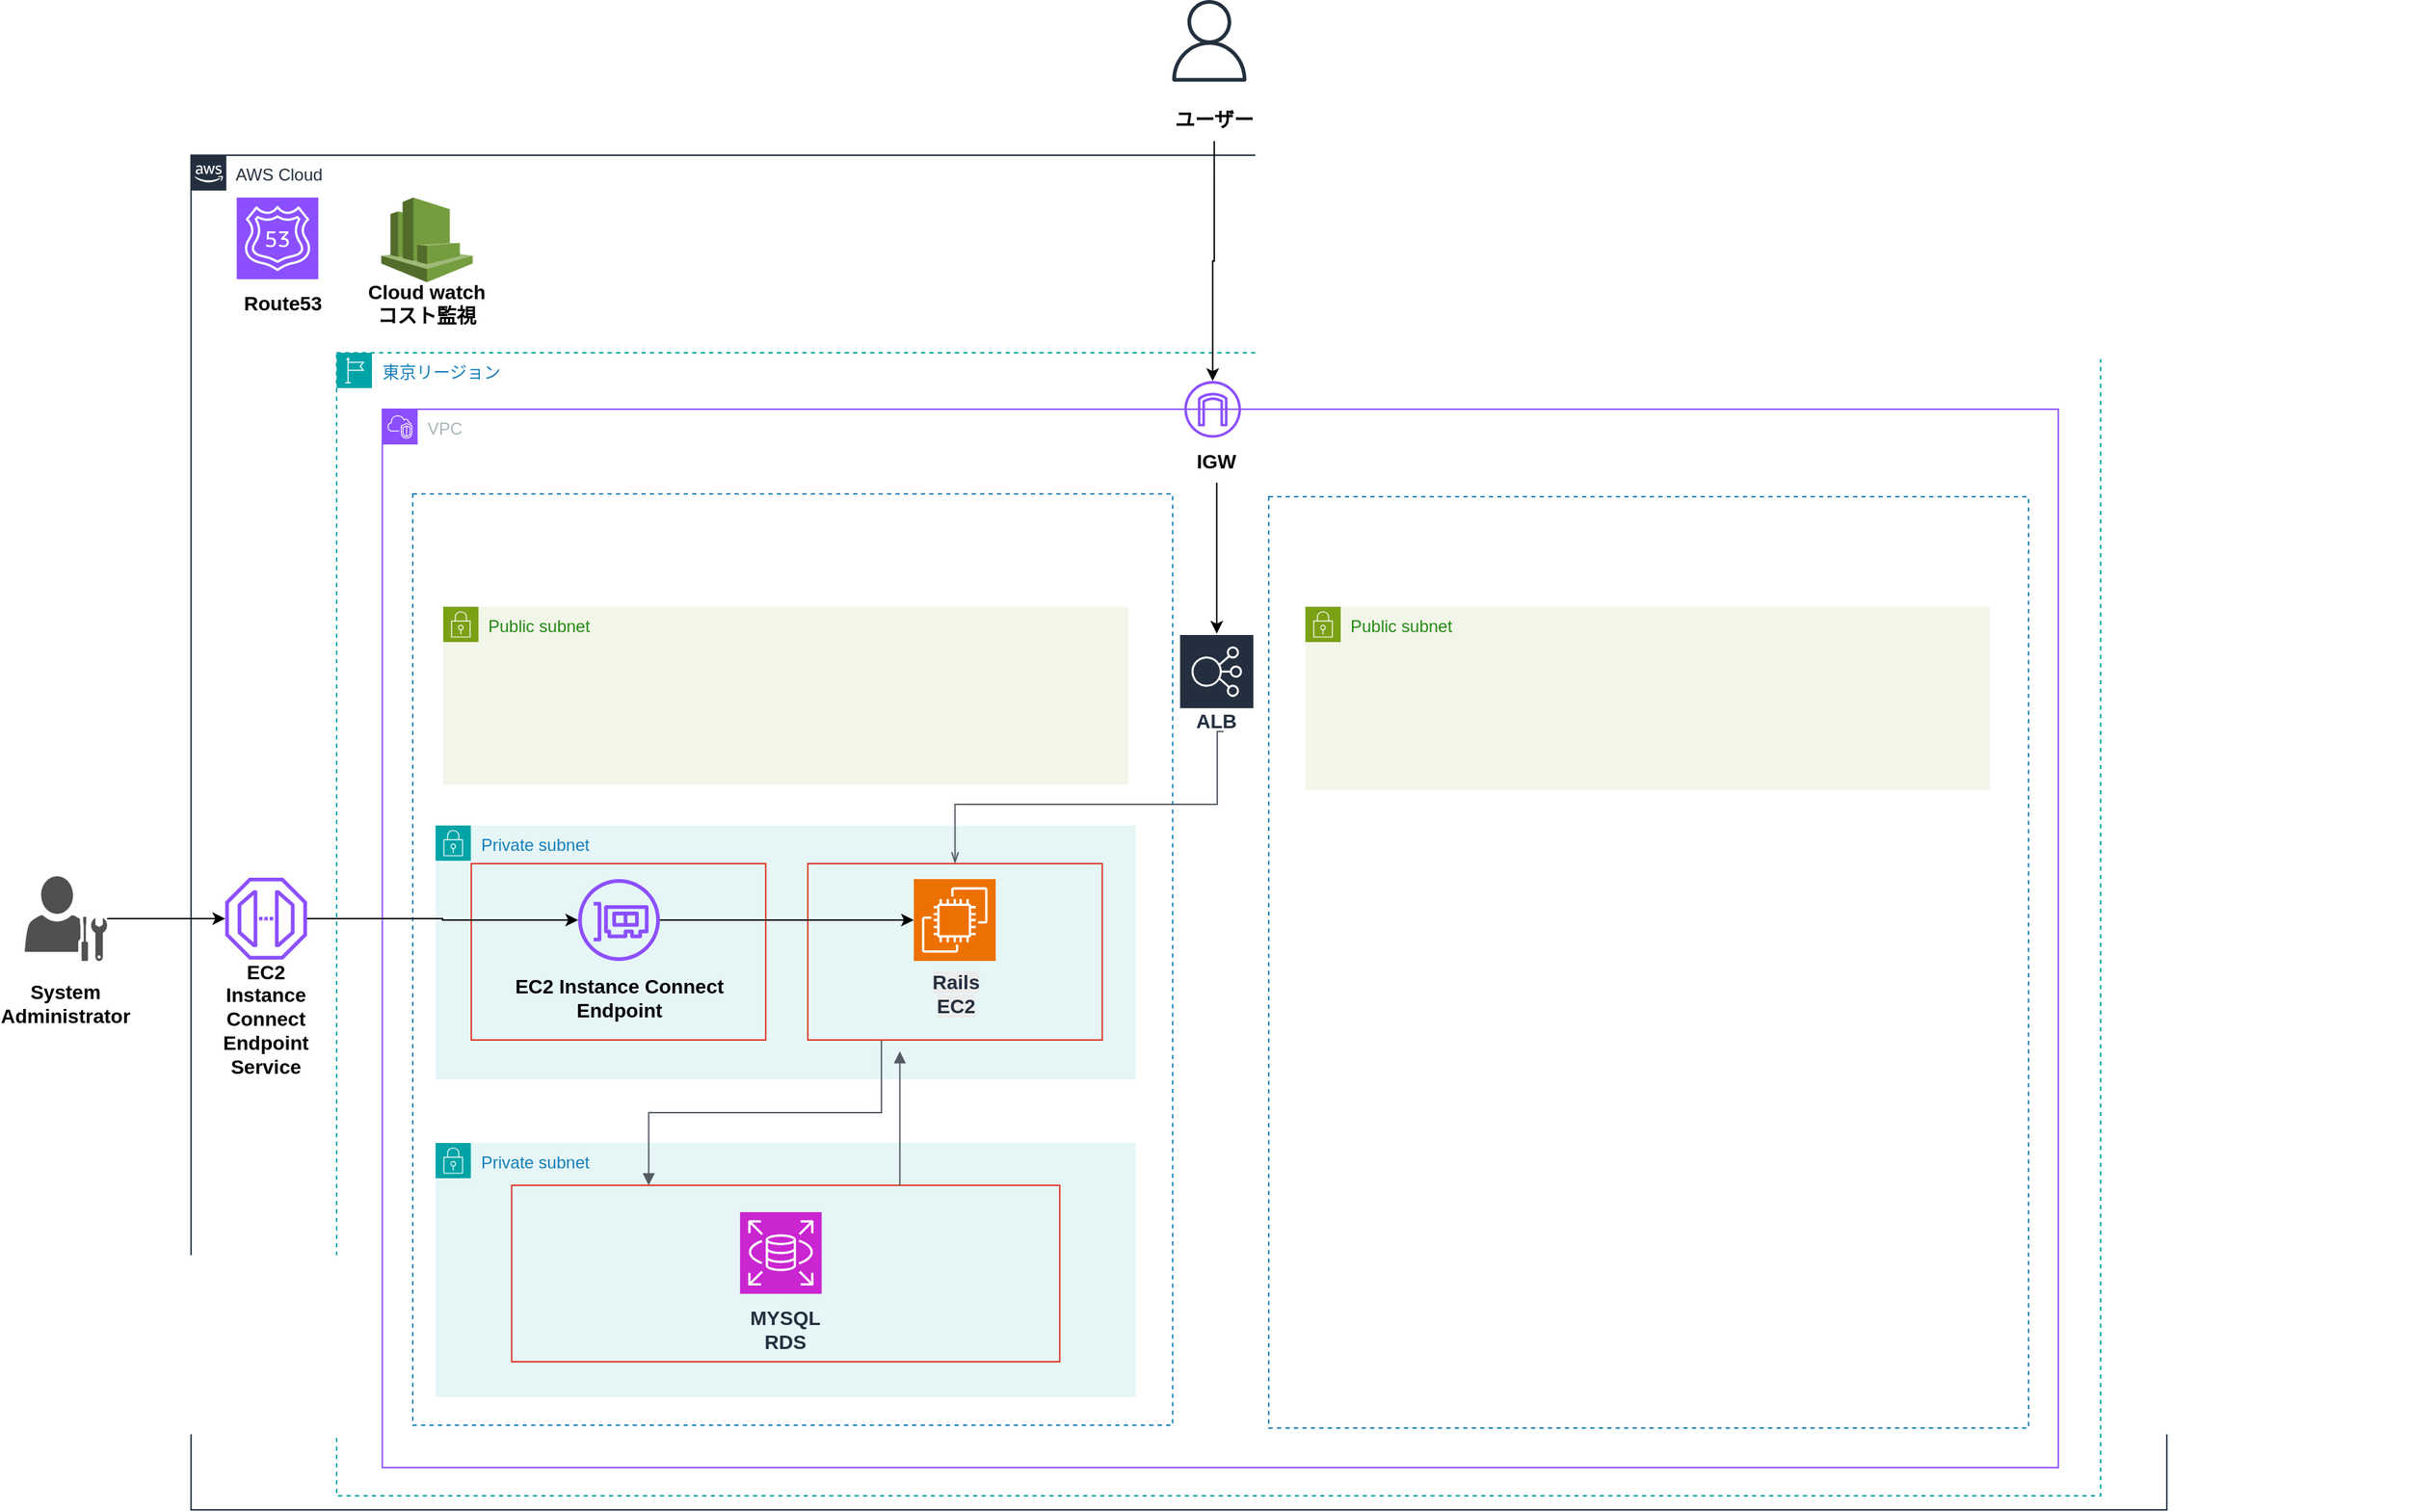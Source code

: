 <mxfile version="28.0.7">
  <diagram name="ページ1" id="VGCQdsbkr6lGMJfykXa1">
    <mxGraphModel dx="1737" dy="1113" grid="1" gridSize="10" guides="1" tooltips="1" connect="1" arrows="1" fold="1" page="1" pageScale="1" pageWidth="827" pageHeight="1169" math="0" shadow="0">
      <root>
        <mxCell id="0" />
        <mxCell id="1" parent="0" />
        <mxCell id="MT8V-w7RVy-5H_wmUK8j-6" value="" style="group" vertex="1" connectable="0" parent="1">
          <mxGeometry x="24" y="10" width="1702.377" height="1070" as="geometry" />
        </mxCell>
        <mxCell id="TuuLk8RfZ5QpmnDPU7iC-46" value="" style="group" parent="MT8V-w7RVy-5H_wmUK8j-6" connectable="0" vertex="1">
          <mxGeometry x="132.377" width="1570" height="1070" as="geometry" />
        </mxCell>
        <mxCell id="TuuLk8RfZ5QpmnDPU7iC-42" value="" style="group" parent="TuuLk8RfZ5QpmnDPU7iC-46" connectable="0" vertex="1">
          <mxGeometry x="693.623" width="62.773" height="100" as="geometry" />
        </mxCell>
        <mxCell id="TuuLk8RfZ5QpmnDPU7iC-37" value="" style="sketch=0;outlineConnect=0;fontColor=#232F3E;gradientColor=none;fillColor=#232F3D;strokeColor=none;dashed=0;verticalLabelPosition=bottom;verticalAlign=top;align=center;html=1;fontSize=12;fontStyle=0;aspect=fixed;pointerEvents=1;shape=mxgraph.aws4.user;" parent="TuuLk8RfZ5QpmnDPU7iC-42" vertex="1">
          <mxGeometry width="55.9" height="57.833" as="geometry" />
        </mxCell>
        <mxCell id="TuuLk8RfZ5QpmnDPU7iC-41" value="&lt;b style=&quot;&quot;&gt;&lt;font style=&quot;font-size: 14px;&quot;&gt;ユーザー&lt;/font&gt;&lt;/b&gt;" style="text;html=1;align=center;verticalAlign=middle;whiteSpace=wrap;rounded=0;" parent="TuuLk8RfZ5QpmnDPU7iC-42" vertex="1">
          <mxGeometry y="70" width="62.773" height="30" as="geometry" />
        </mxCell>
        <mxCell id="MT8V-w7RVy-5H_wmUK8j-1" value="" style="group" vertex="1" connectable="0" parent="TuuLk8RfZ5QpmnDPU7iC-46">
          <mxGeometry y="110" width="1400" height="960" as="geometry" />
        </mxCell>
        <mxCell id="OTsdc4DJzogi2TLPedJA-1" value="AWS Cloud" style="points=[[0,0],[0.25,0],[0.5,0],[0.75,0],[1,0],[1,0.25],[1,0.5],[1,0.75],[1,1],[0.75,1],[0.5,1],[0.25,1],[0,1],[0,0.75],[0,0.5],[0,0.25]];outlineConnect=0;gradientColor=none;html=1;whiteSpace=wrap;fontSize=12;fontStyle=0;container=0;pointerEvents=0;collapsible=0;recursiveResize=0;shape=mxgraph.aws4.group;grIcon=mxgraph.aws4.group_aws_cloud_alt;strokeColor=#232F3E;fillColor=none;verticalAlign=top;align=left;spacingLeft=30;fontColor=#232F3E;dashed=0;" parent="MT8V-w7RVy-5H_wmUK8j-1" vertex="1">
          <mxGeometry width="1400" height="960" as="geometry" />
        </mxCell>
        <mxCell id="TuuLk8RfZ5QpmnDPU7iC-31" value="" style="group" parent="MT8V-w7RVy-5H_wmUK8j-1" connectable="0" vertex="1">
          <mxGeometry x="32.36" y="30" width="64.72" height="90" as="geometry" />
        </mxCell>
        <mxCell id="TuuLk8RfZ5QpmnDPU7iC-28" value="" style="sketch=0;points=[[0,0,0],[0.25,0,0],[0.5,0,0],[0.75,0,0],[1,0,0],[0,1,0],[0.25,1,0],[0.5,1,0],[0.75,1,0],[1,1,0],[0,0.25,0],[0,0.5,0],[0,0.75,0],[1,0.25,0],[1,0.5,0],[1,0.75,0]];outlineConnect=0;fontColor=#232F3E;fillColor=#8C4FFF;strokeColor=#ffffff;dashed=0;verticalLabelPosition=bottom;verticalAlign=top;align=center;html=1;fontSize=12;fontStyle=0;aspect=fixed;shape=mxgraph.aws4.resourceIcon;resIcon=mxgraph.aws4.route_53;" parent="TuuLk8RfZ5QpmnDPU7iC-31" vertex="1">
          <mxGeometry width="57.833" height="57.833" as="geometry" />
        </mxCell>
        <mxCell id="TuuLk8RfZ5QpmnDPU7iC-30" value="&lt;b&gt;&lt;font face=&quot;Helvetica&quot; style=&quot;font-size: 14px;&quot;&gt;Route53&lt;/font&gt;&lt;/b&gt;" style="text;html=1;align=center;verticalAlign=middle;whiteSpace=wrap;rounded=0;" parent="TuuLk8RfZ5QpmnDPU7iC-31" vertex="1">
          <mxGeometry y="60" width="64.72" height="30" as="geometry" />
        </mxCell>
        <mxCell id="TuuLk8RfZ5QpmnDPU7iC-33" value="" style="group" parent="MT8V-w7RVy-5H_wmUK8j-1" connectable="0" vertex="1">
          <mxGeometry x="118.653" y="30" width="97.08" height="90" as="geometry" />
        </mxCell>
        <mxCell id="TuuLk8RfZ5QpmnDPU7iC-29" value="" style="outlineConnect=0;dashed=0;verticalLabelPosition=bottom;verticalAlign=top;align=center;html=1;shape=mxgraph.aws3.cloudwatch;fillColor=#759C3E;gradientColor=none;" parent="TuuLk8RfZ5QpmnDPU7iC-33" vertex="1">
          <mxGeometry x="16.18" width="64.72" height="60" as="geometry" />
        </mxCell>
        <mxCell id="TuuLk8RfZ5QpmnDPU7iC-32" value="&lt;span style=&quot;font-size: 14px;&quot;&gt;&lt;b&gt;Cloud watch&lt;br&gt;コスト監視&lt;/b&gt;&lt;/span&gt;" style="text;html=1;align=center;verticalAlign=middle;whiteSpace=wrap;rounded=0;" parent="TuuLk8RfZ5QpmnDPU7iC-33" vertex="1">
          <mxGeometry y="60" width="97.08" height="30" as="geometry" />
        </mxCell>
        <mxCell id="9FmBVdaXwqekVpdk2AMk-4" value="" style="group" parent="MT8V-w7RVy-5H_wmUK8j-1" vertex="1" connectable="0">
          <mxGeometry x="103.172" y="140" width="1250" height="810" as="geometry" />
        </mxCell>
        <mxCell id="OTsdc4DJzogi2TLPedJA-3" value="東京リージョン" style="points=[[0,0],[0.25,0],[0.5,0],[0.75,0],[1,0],[1,0.25],[1,0.5],[1,0.75],[1,1],[0.75,1],[0.5,1],[0.25,1],[0,1],[0,0.75],[0,0.5],[0,0.25]];outlineConnect=0;gradientColor=none;html=1;whiteSpace=wrap;fontSize=12;fontStyle=0;container=0;pointerEvents=0;collapsible=0;recursiveResize=0;shape=mxgraph.aws4.group;grIcon=mxgraph.aws4.group_region;strokeColor=#00A4A6;fillColor=none;verticalAlign=top;align=left;spacingLeft=30;fontColor=#147EBA;dashed=1;" parent="9FmBVdaXwqekVpdk2AMk-4" vertex="1">
          <mxGeometry width="1250" height="810" as="geometry" />
        </mxCell>
        <mxCell id="OTsdc4DJzogi2TLPedJA-2" value="VPC" style="points=[[0,0],[0.25,0],[0.5,0],[0.75,0],[1,0],[1,0.25],[1,0.5],[1,0.75],[1,1],[0.75,1],[0.5,1],[0.25,1],[0,1],[0,0.75],[0,0.5],[0,0.25]];outlineConnect=0;gradientColor=none;html=1;whiteSpace=wrap;fontSize=12;fontStyle=0;container=1;pointerEvents=0;collapsible=0;recursiveResize=0;shape=mxgraph.aws4.group;grIcon=mxgraph.aws4.group_vpc2;strokeColor=#8C4FFF;fillColor=none;verticalAlign=top;align=left;spacingLeft=30;fontColor=#AAB7B8;dashed=0;" parent="9FmBVdaXwqekVpdk2AMk-4" vertex="1">
          <mxGeometry x="32.36" y="40" width="1187.64" height="750" as="geometry" />
        </mxCell>
        <mxCell id="TuuLk8RfZ5QpmnDPU7iC-3" value="" style="fillColor=none;strokeColor=#147EBA;dashed=1;verticalAlign=top;fontStyle=0;fontColor=#147EBA;whiteSpace=wrap;html=1;" parent="OTsdc4DJzogi2TLPedJA-2" vertex="1">
          <mxGeometry x="21.58" y="60" width="538.42" height="660" as="geometry" />
        </mxCell>
        <mxCell id="TuuLk8RfZ5QpmnDPU7iC-4" value="Private subnet" style="points=[[0,0],[0.25,0],[0.5,0],[0.75,0],[1,0],[1,0.25],[1,0.5],[1,0.75],[1,1],[0.75,1],[0.5,1],[0.25,1],[0,1],[0,0.75],[0,0.5],[0,0.25]];outlineConnect=0;gradientColor=none;html=1;whiteSpace=wrap;fontSize=12;fontStyle=0;container=1;pointerEvents=0;collapsible=0;recursiveResize=0;shape=mxgraph.aws4.group;grIcon=mxgraph.aws4.group_security_group;grStroke=0;strokeColor=#00A4A6;fillColor=#E6F6F7;verticalAlign=top;align=left;spacingLeft=30;fontColor=#147EBA;dashed=0;" parent="OTsdc4DJzogi2TLPedJA-2" vertex="1">
          <mxGeometry x="37.753" y="520" width="496.186" height="180" as="geometry" />
        </mxCell>
        <mxCell id="TuuLk8RfZ5QpmnDPU7iC-9" value="" style="sketch=0;points=[[0,0,0],[0.25,0,0],[0.5,0,0],[0.75,0,0],[1,0,0],[0,1,0],[0.25,1,0],[0.5,1,0],[0.75,1,0],[1,1,0],[0,0.25,0],[0,0.5,0],[0,0.75,0],[1,0.25,0],[1,0.5,0],[1,0.75,0]];outlineConnect=0;fontColor=#232F3E;fillColor=#C925D1;strokeColor=#ffffff;dashed=0;verticalLabelPosition=bottom;verticalAlign=top;align=center;html=1;fontSize=12;fontStyle=0;aspect=fixed;shape=mxgraph.aws4.resourceIcon;resIcon=mxgraph.aws4.rds;" parent="TuuLk8RfZ5QpmnDPU7iC-4" vertex="1">
          <mxGeometry x="215.733" y="49" width="57.833" height="57.833" as="geometry" />
        </mxCell>
        <mxCell id="TuuLk8RfZ5QpmnDPU7iC-10" value="" style="fillColor=none;strokeColor=#DD3522;verticalAlign=top;fontStyle=0;fontColor=#DD3522;whiteSpace=wrap;html=1;" parent="OTsdc4DJzogi2TLPedJA-2" vertex="1">
          <mxGeometry x="91.687" y="550" width="388.32" height="125" as="geometry" />
        </mxCell>
        <mxCell id="TuuLk8RfZ5QpmnDPU7iC-7" value="Private subnet" style="points=[[0,0],[0.25,0],[0.5,0],[0.75,0],[1,0],[1,0.25],[1,0.5],[1,0.75],[1,1],[0.75,1],[0.5,1],[0.25,1],[0,1],[0,0.75],[0,0.5],[0,0.25]];outlineConnect=0;gradientColor=none;html=1;whiteSpace=wrap;fontSize=12;fontStyle=0;container=1;pointerEvents=0;collapsible=0;recursiveResize=0;shape=mxgraph.aws4.group;grIcon=mxgraph.aws4.group_security_group;grStroke=0;strokeColor=#00A4A6;fillColor=#E6F6F7;verticalAlign=top;align=left;spacingLeft=30;fontColor=#147EBA;dashed=0;" parent="OTsdc4DJzogi2TLPedJA-2" vertex="1">
          <mxGeometry x="37.753" y="295" width="496.186" height="180" as="geometry" />
        </mxCell>
        <mxCell id="TuuLk8RfZ5QpmnDPU7iC-17" value="" style="edgeStyle=orthogonalEdgeStyle;html=1;endArrow=block;elbow=vertical;startArrow=none;endFill=1;strokeColor=#545B64;rounded=0;entryX=0.25;entryY=0;entryDx=0;entryDy=0;exitX=0.25;exitY=1;exitDx=0;exitDy=0;" parent="OTsdc4DJzogi2TLPedJA-2" source="TuuLk8RfZ5QpmnDPU7iC-11" target="TuuLk8RfZ5QpmnDPU7iC-10" edge="1">
          <mxGeometry width="100" relative="1" as="geometry">
            <mxPoint x="333.308" y="482.333" as="sourcePoint" />
            <mxPoint x="225.441" y="482.333" as="targetPoint" />
            <Array as="points" />
          </mxGeometry>
        </mxCell>
        <mxCell id="TuuLk8RfZ5QpmnDPU7iC-21" value="" style="edgeStyle=orthogonalEdgeStyle;html=1;endArrow=block;elbow=vertical;startArrow=none;endFill=1;strokeColor=#545B64;rounded=0;entryX=0.25;entryY=0;entryDx=0;entryDy=0;exitX=0.25;exitY=1;exitDx=0;exitDy=0;" parent="OTsdc4DJzogi2TLPedJA-2" edge="1">
          <mxGeometry width="100" relative="1" as="geometry">
            <mxPoint x="366.746" y="550" as="sourcePoint" />
            <mxPoint x="366.746" y="455" as="targetPoint" />
            <Array as="points" />
          </mxGeometry>
        </mxCell>
        <mxCell id="TuuLk8RfZ5QpmnDPU7iC-22" value="Public subnet" style="points=[[0,0],[0.25,0],[0.5,0],[0.75,0],[1,0],[1,0.25],[1,0.5],[1,0.75],[1,1],[0.75,1],[0.5,1],[0.25,1],[0,1],[0,0.75],[0,0.5],[0,0.25]];outlineConnect=0;gradientColor=none;html=1;whiteSpace=wrap;fontSize=12;fontStyle=0;container=1;pointerEvents=0;collapsible=0;recursiveResize=0;shape=mxgraph.aws4.group;grIcon=mxgraph.aws4.group_security_group;grStroke=0;strokeColor=#7AA116;fillColor=#F2F6E8;verticalAlign=top;align=left;spacingLeft=30;fontColor=#248814;dashed=0;" parent="OTsdc4DJzogi2TLPedJA-2" vertex="1">
          <mxGeometry x="43.142" y="140" width="485.404" height="126" as="geometry" />
        </mxCell>
        <mxCell id="TuuLk8RfZ5QpmnDPU7iC-50" value="&lt;div style=&quot;&quot;&gt;&lt;span style=&quot;background-color: transparent; font-size: 14px;&quot;&gt;&lt;font color=&quot;#232f3e&quot;&gt;&lt;b&gt;MYSQL&lt;br&gt;RDS&lt;/b&gt;&lt;/font&gt;&lt;/span&gt;&lt;/div&gt;" style="text;whiteSpace=wrap;html=1;align=center;" parent="OTsdc4DJzogi2TLPedJA-2" vertex="1">
          <mxGeometry x="253.486" y="629" width="64.891" height="40" as="geometry" />
        </mxCell>
        <mxCell id="TuuLk8RfZ5QpmnDPU7iC-11" value="" style="fillColor=none;strokeColor=#DD3522;verticalAlign=top;fontStyle=0;fontColor=#DD3522;whiteSpace=wrap;html=1;" parent="OTsdc4DJzogi2TLPedJA-2" vertex="1">
          <mxGeometry x="301.505" y="322" width="208.65" height="125" as="geometry" />
        </mxCell>
        <mxCell id="9FmBVdaXwqekVpdk2AMk-6" value="" style="fillColor=none;strokeColor=#DD3522;verticalAlign=top;fontStyle=0;fontColor=#DD3522;whiteSpace=wrap;html=1;" parent="OTsdc4DJzogi2TLPedJA-2" vertex="1">
          <mxGeometry x="63.034" y="322" width="208.65" height="125" as="geometry" />
        </mxCell>
        <mxCell id="9FmBVdaXwqekVpdk2AMk-14" value="" style="group" parent="OTsdc4DJzogi2TLPedJA-2" vertex="1" connectable="0">
          <mxGeometry x="81.762" y="333" width="172.343" height="107" as="geometry" />
        </mxCell>
        <mxCell id="9FmBVdaXwqekVpdk2AMk-12" value="" style="sketch=0;outlineConnect=0;fontColor=#232F3E;gradientColor=none;fillColor=#8C4FFF;strokeColor=none;dashed=0;verticalLabelPosition=bottom;verticalAlign=top;align=center;html=1;fontSize=12;fontStyle=0;aspect=fixed;pointerEvents=1;shape=mxgraph.aws4.elastic_network_interface;" parent="9FmBVdaXwqekVpdk2AMk-14" vertex="1">
          <mxGeometry x="56.97" width="57.986" height="57.986" as="geometry" />
        </mxCell>
        <mxCell id="9FmBVdaXwqekVpdk2AMk-13" value="&lt;span style=&quot;font-size: 14px;&quot;&gt;&lt;b&gt;EC2 Instance Connect Endpoint&lt;/b&gt;&lt;/span&gt;" style="text;html=1;align=center;verticalAlign=middle;whiteSpace=wrap;rounded=0;" parent="9FmBVdaXwqekVpdk2AMk-14" vertex="1">
          <mxGeometry y="60" width="172.343" height="47" as="geometry" />
        </mxCell>
        <mxCell id="TuuLk8RfZ5QpmnDPU7iC-12" value="&lt;b style=&quot;forced-color-adjust: none; color: rgb(35, 47, 62); font-family: Helvetica; font-size: 14px; font-style: normal; font-variant-ligatures: normal; font-variant-caps: normal; letter-spacing: normal; orphans: 2; text-align: center; text-indent: 0px; text-transform: none; widows: 2; word-spacing: 0px; -webkit-text-stroke-width: 0px; white-space: normal; background-color: rgb(236, 236, 236); text-decoration-thickness: initial; text-decoration-style: initial; text-decoration-color: initial;&quot;&gt;Rails&lt;br style=&quot;forced-color-adjust: none;&quot;&gt;EC2&lt;/b&gt;" style="sketch=0;points=[[0,0,0],[0.25,0,0],[0.5,0,0],[0.75,0,0],[1,0,0],[0,1,0],[0.25,1,0],[0.5,1,0],[0.75,1,0],[1,1,0],[0,0.25,0],[0,0.5,0],[0,0.75,0],[1,0.25,0],[1,0.5,0],[1,0.75,0]];outlineConnect=0;fontColor=#232F3E;fillColor=#ED7100;strokeColor=#ffffff;dashed=0;verticalLabelPosition=bottom;verticalAlign=top;align=center;html=1;fontSize=12;fontStyle=0;aspect=fixed;shape=mxgraph.aws4.resourceIcon;resIcon=mxgraph.aws4.ec2;" parent="OTsdc4DJzogi2TLPedJA-2" vertex="1">
          <mxGeometry x="376.626" y="333" width="57.986" height="57.986" as="geometry" />
        </mxCell>
        <mxCell id="9FmBVdaXwqekVpdk2AMk-17" style="edgeStyle=orthogonalEdgeStyle;rounded=0;orthogonalLoop=1;jettySize=auto;html=1;entryX=0;entryY=0.5;entryDx=0;entryDy=0;entryPerimeter=0;" parent="OTsdc4DJzogi2TLPedJA-2" source="9FmBVdaXwqekVpdk2AMk-12" target="TuuLk8RfZ5QpmnDPU7iC-12" edge="1">
          <mxGeometry relative="1" as="geometry" />
        </mxCell>
        <mxCell id="TuuLk8RfZ5QpmnDPU7iC-49" value="" style="group" parent="OTsdc4DJzogi2TLPedJA-2" connectable="0" vertex="1">
          <mxGeometry x="564.309" y="-20" width="53.933" height="72" as="geometry" />
        </mxCell>
        <mxCell id="TuuLk8RfZ5QpmnDPU7iC-36" value="" style="group" parent="TuuLk8RfZ5QpmnDPU7iC-49" connectable="0" vertex="1">
          <mxGeometry width="53.933" height="72" as="geometry" />
        </mxCell>
        <mxCell id="TuuLk8RfZ5QpmnDPU7iC-5" value="" style="sketch=0;outlineConnect=0;fontColor=#232F3E;gradientColor=none;fillColor=#8C4FFF;strokeColor=none;dashed=0;verticalLabelPosition=bottom;verticalAlign=top;align=center;html=1;fontSize=12;fontStyle=0;aspect=fixed;pointerEvents=1;shape=mxgraph.aws4.internet_gateway;" parent="TuuLk8RfZ5QpmnDPU7iC-36" vertex="1">
          <mxGeometry width="48.194" height="40.162" as="geometry" />
        </mxCell>
        <mxCell id="TuuLk8RfZ5QpmnDPU7iC-35" value="&lt;span style=&quot;font-size: 14px;&quot;&gt;&lt;b&gt;IGW&lt;/b&gt;&lt;/span&gt;" style="text;html=1;align=center;verticalAlign=middle;whiteSpace=wrap;rounded=0;" parent="TuuLk8RfZ5QpmnDPU7iC-36" vertex="1">
          <mxGeometry y="42" width="53.933" height="30" as="geometry" />
        </mxCell>
        <mxCell id="MT8V-w7RVy-5H_wmUK8j-3" value="" style="group" vertex="1" connectable="0" parent="9FmBVdaXwqekVpdk2AMk-4">
          <mxGeometry x="308.305" y="102" width="342.296" height="218" as="geometry" />
        </mxCell>
        <mxCell id="TuuLk8RfZ5QpmnDPU7iC-23" value="&lt;font style=&quot;font-size: 14px;&quot;&gt;ALB&lt;/font&gt;" style="sketch=0;outlineConnect=0;fontColor=#232F3E;gradientColor=none;strokeColor=#ffffff;fillColor=#232F3E;dashed=0;verticalLabelPosition=middle;verticalAlign=bottom;align=center;html=1;whiteSpace=wrap;fontSize=10;fontStyle=1;spacing=3;shape=mxgraph.aws4.productIcon;prIcon=mxgraph.aws4.elastic_load_balancing;" parent="MT8V-w7RVy-5H_wmUK8j-3" vertex="1">
          <mxGeometry x="288.363" y="97" width="53.933" height="74" as="geometry" />
        </mxCell>
        <mxCell id="MT8V-w7RVy-5H_wmUK8j-4" value="" style="fillColor=none;strokeColor=#147EBA;dashed=1;verticalAlign=top;fontStyle=0;fontColor=#147EBA;whiteSpace=wrap;html=1;" vertex="1" parent="9FmBVdaXwqekVpdk2AMk-4">
          <mxGeometry x="660.451" y="102" width="538.42" height="660" as="geometry" />
        </mxCell>
        <mxCell id="MT8V-w7RVy-5H_wmUK8j-5" value="Public subnet" style="points=[[0,0],[0.25,0],[0.5,0],[0.75,0],[1,0],[1,0.25],[1,0.5],[1,0.75],[1,1],[0.75,1],[0.5,1],[0.25,1],[0,1],[0,0.75],[0,0.5],[0,0.25]];outlineConnect=0;gradientColor=none;html=1;whiteSpace=wrap;fontSize=12;fontStyle=0;container=1;pointerEvents=0;collapsible=0;recursiveResize=0;shape=mxgraph.aws4.group;grIcon=mxgraph.aws4.group_security_group;grStroke=0;strokeColor=#7AA116;fillColor=#F2F6E8;verticalAlign=top;align=left;spacingLeft=30;fontColor=#248814;dashed=0;" vertex="1" parent="9FmBVdaXwqekVpdk2AMk-4">
          <mxGeometry x="686.451" y="180" width="485" height="130" as="geometry" />
        </mxCell>
        <mxCell id="cxdGnn8fO9U32kSsdw6v-10" value="" style="edgeStyle=orthogonalEdgeStyle;rounded=0;orthogonalLoop=1;jettySize=auto;html=1;" parent="9FmBVdaXwqekVpdk2AMk-4" source="TuuLk8RfZ5QpmnDPU7iC-35" target="TuuLk8RfZ5QpmnDPU7iC-23" edge="1">
          <mxGeometry relative="1" as="geometry" />
        </mxCell>
        <mxCell id="TuuLk8RfZ5QpmnDPU7iC-27" value="" style="edgeStyle=orthogonalEdgeStyle;html=1;endArrow=none;elbow=vertical;startArrow=openThin;startFill=0;strokeColor=#545B64;rounded=0;exitX=0.5;exitY=0;exitDx=0;exitDy=0;entryX=0.589;entryY=0.938;entryDx=0;entryDy=0;entryPerimeter=0;" parent="9FmBVdaXwqekVpdk2AMk-4" source="TuuLk8RfZ5QpmnDPU7iC-11" target="TuuLk8RfZ5QpmnDPU7iC-23" edge="1">
          <mxGeometry width="100" relative="1" as="geometry">
            <mxPoint x="302.026" y="250" as="sourcePoint" />
            <mxPoint x="409.893" y="250" as="targetPoint" />
            <Array as="points">
              <mxPoint x="438" y="320" />
              <mxPoint x="624" y="320" />
              <mxPoint x="624" y="268" />
            </Array>
          </mxGeometry>
        </mxCell>
        <mxCell id="9FmBVdaXwqekVpdk2AMk-3" value="" style="group" parent="MT8V-w7RVy-5H_wmUK8j-1" vertex="1" connectable="0">
          <mxGeometry x="9.714" y="502" width="87.369" height="150" as="geometry" />
        </mxCell>
        <mxCell id="9FmBVdaXwqekVpdk2AMk-1" value="" style="sketch=0;outlineConnect=0;fontColor=#232F3E;gradientColor=none;fillColor=#8C4FFF;strokeColor=none;dashed=0;verticalLabelPosition=bottom;verticalAlign=top;align=center;html=1;fontSize=12;fontStyle=0;aspect=fixed;pointerEvents=1;shape=mxgraph.aws4.endpoint;" parent="9FmBVdaXwqekVpdk2AMk-3" vertex="1">
          <mxGeometry x="14.483" y="9.997" width="57.986" height="57.986" as="geometry" />
        </mxCell>
        <mxCell id="9FmBVdaXwqekVpdk2AMk-2" value="&lt;span style=&quot;font-size: 14px;&quot;&gt;&lt;b&gt;EC2 Instance Connect Endpoint&lt;/b&gt;&lt;/span&gt;&lt;div&gt;&lt;span style=&quot;font-size: 14px;&quot;&gt;&lt;b&gt;Service&lt;/b&gt;&lt;/span&gt;&lt;/div&gt;" style="text;html=1;align=center;verticalAlign=middle;whiteSpace=wrap;rounded=0;" parent="9FmBVdaXwqekVpdk2AMk-3" vertex="1">
          <mxGeometry y="79.412" width="87.369" height="60.785" as="geometry" />
        </mxCell>
        <mxCell id="9FmBVdaXwqekVpdk2AMk-19" style="edgeStyle=orthogonalEdgeStyle;rounded=0;orthogonalLoop=1;jettySize=auto;html=1;" parent="MT8V-w7RVy-5H_wmUK8j-1" source="9FmBVdaXwqekVpdk2AMk-1" target="9FmBVdaXwqekVpdk2AMk-12" edge="1">
          <mxGeometry relative="1" as="geometry" />
        </mxCell>
        <mxCell id="TuuLk8RfZ5QpmnDPU7iC-40" style="edgeStyle=orthogonalEdgeStyle;rounded=0;orthogonalLoop=1;jettySize=auto;html=1;exitX=0.5;exitY=1;exitDx=0;exitDy=0;" parent="TuuLk8RfZ5QpmnDPU7iC-46" source="TuuLk8RfZ5QpmnDPU7iC-41" target="TuuLk8RfZ5QpmnDPU7iC-5" edge="1">
          <mxGeometry relative="1" as="geometry" />
        </mxCell>
        <mxCell id="9FmBVdaXwqekVpdk2AMk-22" value="" style="group" parent="MT8V-w7RVy-5H_wmUK8j-6" vertex="1" connectable="0">
          <mxGeometry y="607" width="87.369" height="137.785" as="geometry" />
        </mxCell>
        <mxCell id="9FmBVdaXwqekVpdk2AMk-20" value="" style="sketch=0;pointerEvents=1;shadow=0;dashed=0;html=1;strokeColor=none;fillColor=#505050;labelPosition=center;verticalLabelPosition=bottom;verticalAlign=top;outlineConnect=0;align=center;shape=mxgraph.office.users.administrator;" parent="9FmBVdaXwqekVpdk2AMk-22" vertex="1">
          <mxGeometry x="14.484" y="14" width="58.402" height="60" as="geometry" />
        </mxCell>
        <mxCell id="9FmBVdaXwqekVpdk2AMk-21" value="&lt;span style=&quot;font-size: 14px;&quot;&gt;&lt;b&gt;System&lt;br&gt;Administrator&lt;/b&gt;&lt;/span&gt;" style="text;html=1;align=center;verticalAlign=middle;whiteSpace=wrap;rounded=0;" parent="9FmBVdaXwqekVpdk2AMk-22" vertex="1">
          <mxGeometry y="74" width="87.369" height="60.785" as="geometry" />
        </mxCell>
        <mxCell id="9FmBVdaXwqekVpdk2AMk-23" style="edgeStyle=orthogonalEdgeStyle;rounded=0;orthogonalLoop=1;jettySize=auto;html=1;" parent="MT8V-w7RVy-5H_wmUK8j-6" source="9FmBVdaXwqekVpdk2AMk-20" target="9FmBVdaXwqekVpdk2AMk-1" edge="1">
          <mxGeometry relative="1" as="geometry" />
        </mxCell>
      </root>
    </mxGraphModel>
  </diagram>
</mxfile>
